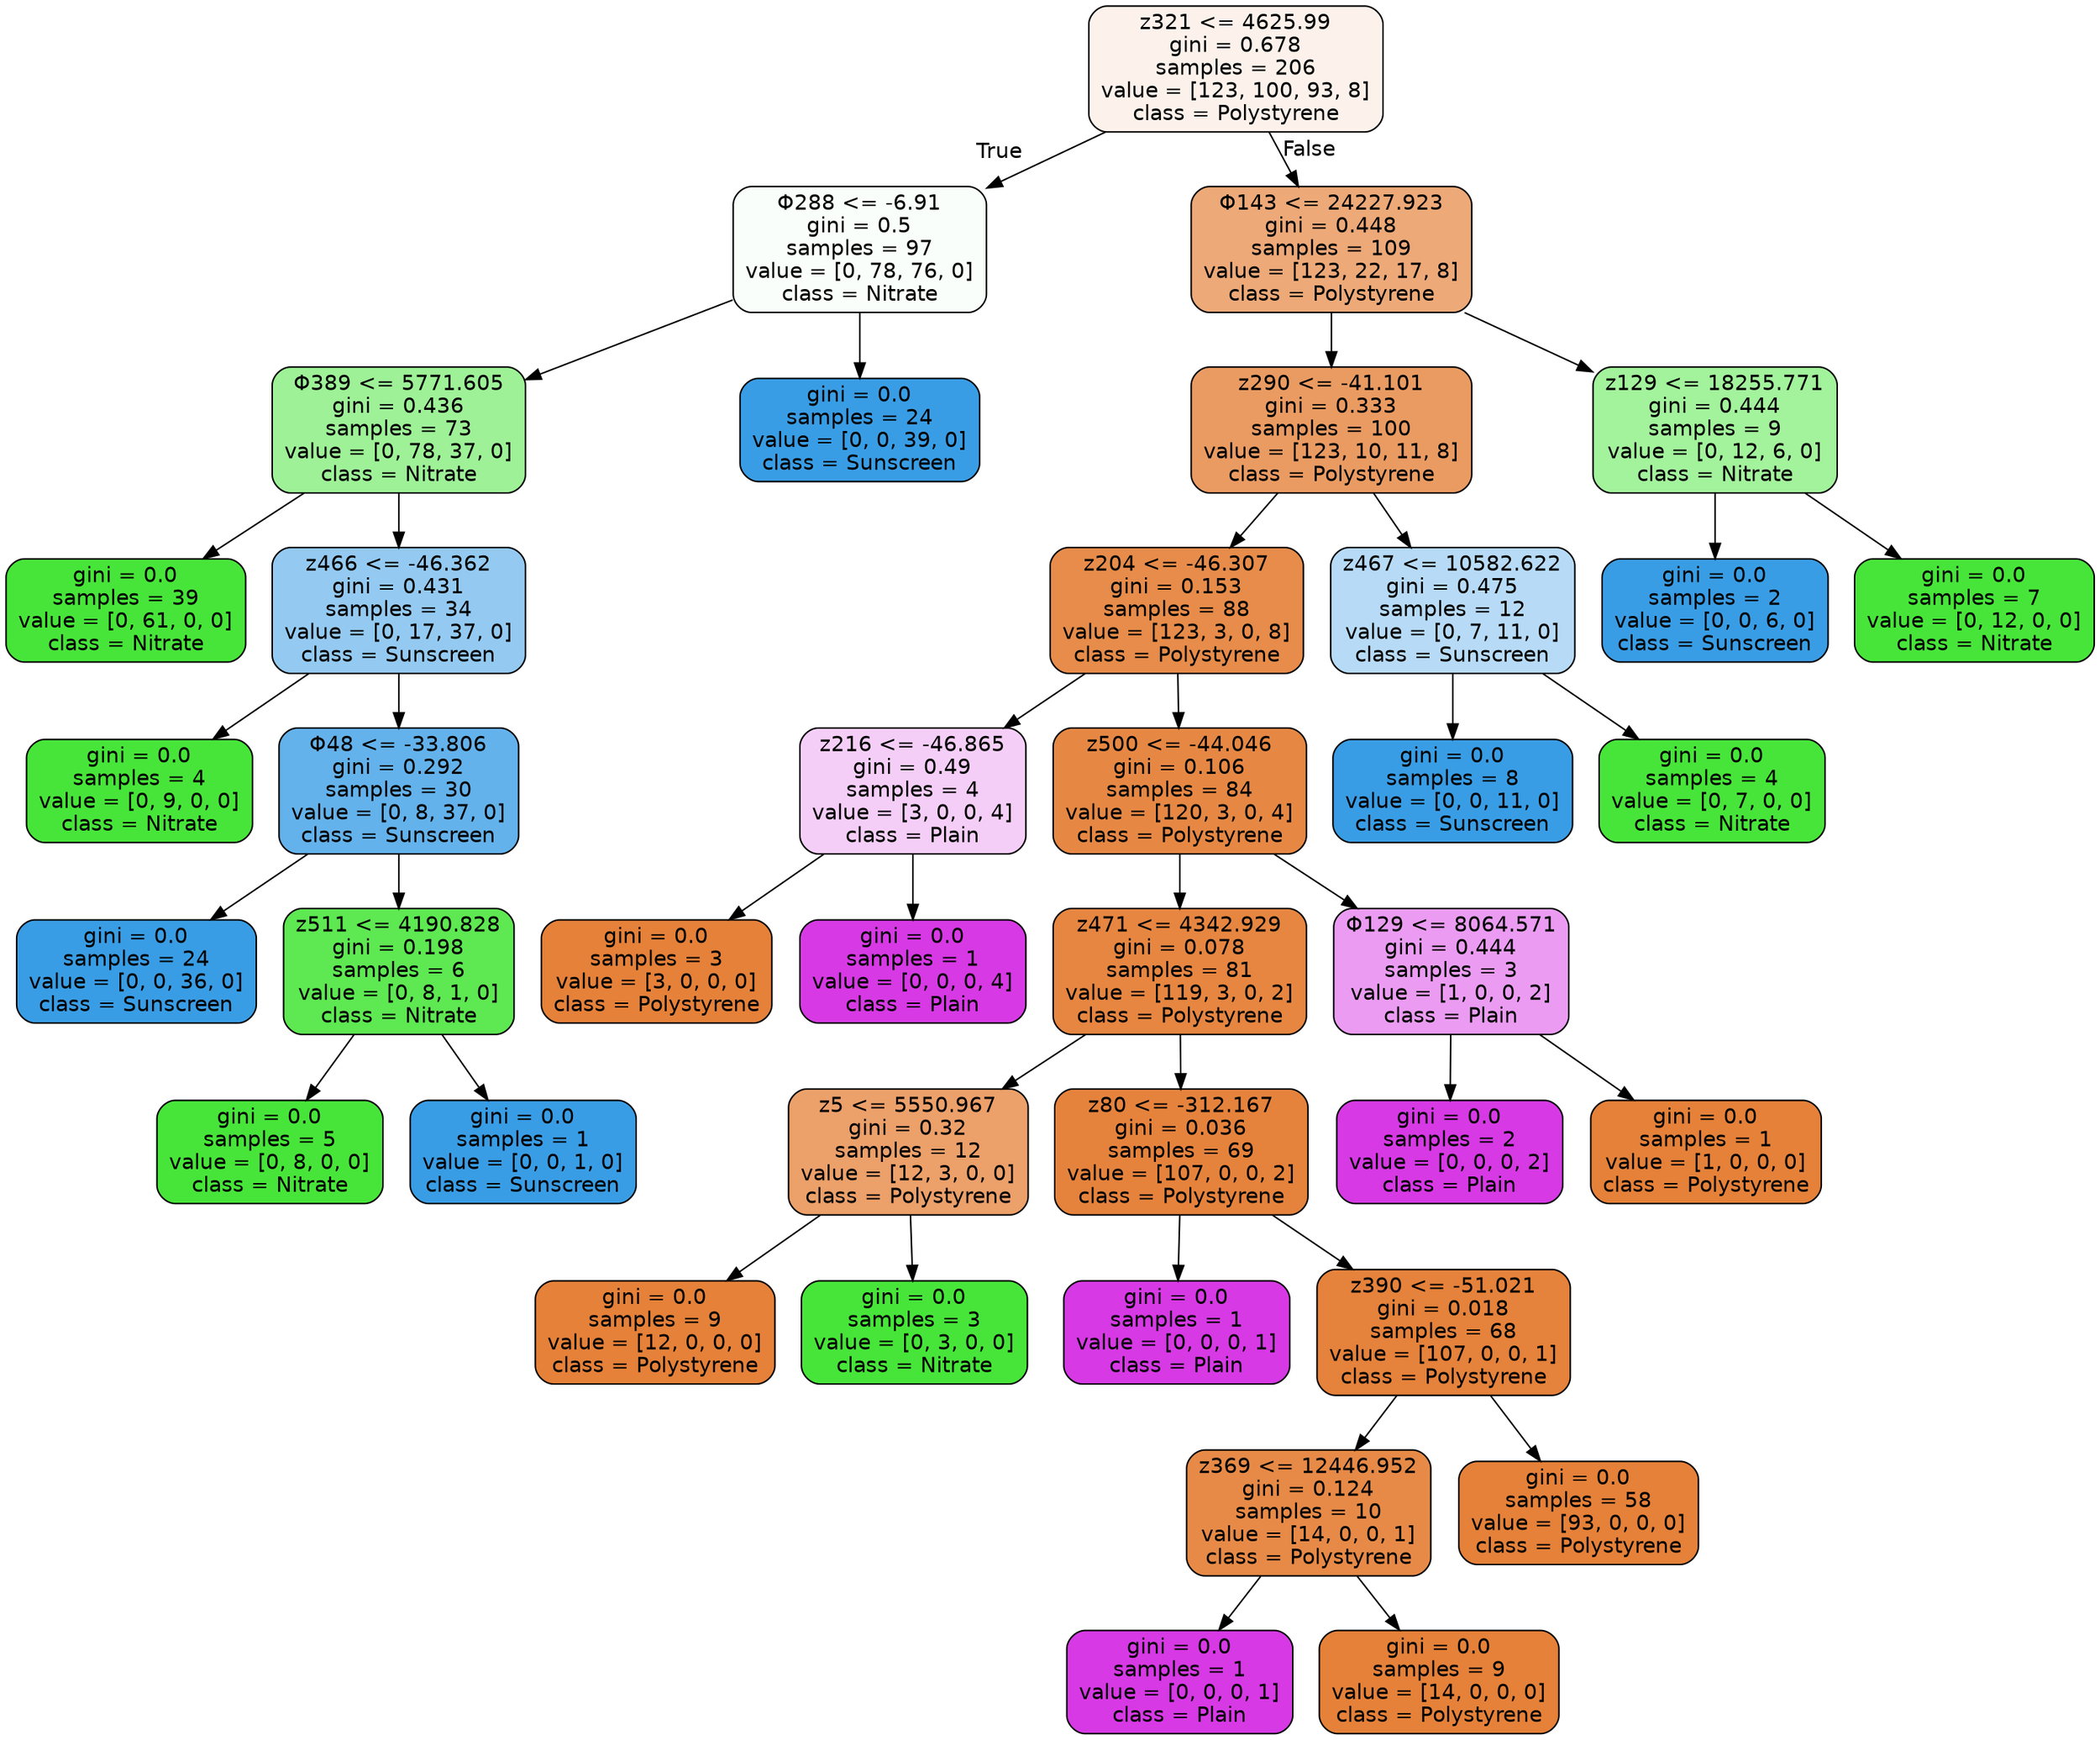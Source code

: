 digraph Tree {
node [shape=box, style="filled, rounded", color="black", fontname="helvetica"] ;
edge [fontname="helvetica"] ;
0 [label="z321 <= 4625.99\ngini = 0.678\nsamples = 206\nvalue = [123, 100, 93, 8]\nclass = Polystyrene", fillcolor="#fcf2eb"] ;
1 [label="Φ288 <= -6.91\ngini = 0.5\nsamples = 97\nvalue = [0, 78, 76, 0]\nclass = Nitrate", fillcolor="#fafefa"] ;
0 -> 1 [labeldistance=2.5, labelangle=45, headlabel="True"] ;
2 [label="Φ389 <= 5771.605\ngini = 0.436\nsamples = 73\nvalue = [0, 78, 37, 0]\nclass = Nitrate", fillcolor="#9ef197"] ;
1 -> 2 ;
3 [label="gini = 0.0\nsamples = 39\nvalue = [0, 61, 0, 0]\nclass = Nitrate", fillcolor="#47e539"] ;
2 -> 3 ;
4 [label="z466 <= -46.362\ngini = 0.431\nsamples = 34\nvalue = [0, 17, 37, 0]\nclass = Sunscreen", fillcolor="#94caf1"] ;
2 -> 4 ;
5 [label="gini = 0.0\nsamples = 4\nvalue = [0, 9, 0, 0]\nclass = Nitrate", fillcolor="#47e539"] ;
4 -> 5 ;
6 [label="Φ48 <= -33.806\ngini = 0.292\nsamples = 30\nvalue = [0, 8, 37, 0]\nclass = Sunscreen", fillcolor="#64b2eb"] ;
4 -> 6 ;
7 [label="gini = 0.0\nsamples = 24\nvalue = [0, 0, 36, 0]\nclass = Sunscreen", fillcolor="#399de5"] ;
6 -> 7 ;
8 [label="z511 <= 4190.828\ngini = 0.198\nsamples = 6\nvalue = [0, 8, 1, 0]\nclass = Nitrate", fillcolor="#5ee852"] ;
6 -> 8 ;
9 [label="gini = 0.0\nsamples = 5\nvalue = [0, 8, 0, 0]\nclass = Nitrate", fillcolor="#47e539"] ;
8 -> 9 ;
10 [label="gini = 0.0\nsamples = 1\nvalue = [0, 0, 1, 0]\nclass = Sunscreen", fillcolor="#399de5"] ;
8 -> 10 ;
11 [label="gini = 0.0\nsamples = 24\nvalue = [0, 0, 39, 0]\nclass = Sunscreen", fillcolor="#399de5"] ;
1 -> 11 ;
12 [label="Φ143 <= 24227.923\ngini = 0.448\nsamples = 109\nvalue = [123, 22, 17, 8]\nclass = Polystyrene", fillcolor="#eda978"] ;
0 -> 12 [labeldistance=2.5, labelangle=-45, headlabel="False"] ;
13 [label="z290 <= -41.101\ngini = 0.333\nsamples = 100\nvalue = [123, 10, 11, 8]\nclass = Polystyrene", fillcolor="#ea9b62"] ;
12 -> 13 ;
14 [label="z204 <= -46.307\ngini = 0.153\nsamples = 88\nvalue = [123, 3, 0, 8]\nclass = Polystyrene", fillcolor="#e78c4a"] ;
13 -> 14 ;
15 [label="z216 <= -46.865\ngini = 0.49\nsamples = 4\nvalue = [3, 0, 0, 4]\nclass = Plain", fillcolor="#f5cef8"] ;
14 -> 15 ;
16 [label="gini = 0.0\nsamples = 3\nvalue = [3, 0, 0, 0]\nclass = Polystyrene", fillcolor="#e58139"] ;
15 -> 16 ;
17 [label="gini = 0.0\nsamples = 1\nvalue = [0, 0, 0, 4]\nclass = Plain", fillcolor="#d739e5"] ;
15 -> 17 ;
18 [label="z500 <= -44.046\ngini = 0.106\nsamples = 84\nvalue = [120, 3, 0, 4]\nclass = Polystyrene", fillcolor="#e68844"] ;
14 -> 18 ;
19 [label="z471 <= 4342.929\ngini = 0.078\nsamples = 81\nvalue = [119, 3, 0, 2]\nclass = Polystyrene", fillcolor="#e68641"] ;
18 -> 19 ;
20 [label="z5 <= 5550.967\ngini = 0.32\nsamples = 12\nvalue = [12, 3, 0, 0]\nclass = Polystyrene", fillcolor="#eca06a"] ;
19 -> 20 ;
21 [label="gini = 0.0\nsamples = 9\nvalue = [12, 0, 0, 0]\nclass = Polystyrene", fillcolor="#e58139"] ;
20 -> 21 ;
22 [label="gini = 0.0\nsamples = 3\nvalue = [0, 3, 0, 0]\nclass = Nitrate", fillcolor="#47e539"] ;
20 -> 22 ;
23 [label="z80 <= -312.167\ngini = 0.036\nsamples = 69\nvalue = [107, 0, 0, 2]\nclass = Polystyrene", fillcolor="#e5833d"] ;
19 -> 23 ;
24 [label="gini = 0.0\nsamples = 1\nvalue = [0, 0, 0, 1]\nclass = Plain", fillcolor="#d739e5"] ;
23 -> 24 ;
25 [label="z390 <= -51.021\ngini = 0.018\nsamples = 68\nvalue = [107, 0, 0, 1]\nclass = Polystyrene", fillcolor="#e5823b"] ;
23 -> 25 ;
26 [label="z369 <= 12446.952\ngini = 0.124\nsamples = 10\nvalue = [14, 0, 0, 1]\nclass = Polystyrene", fillcolor="#e78a47"] ;
25 -> 26 ;
27 [label="gini = 0.0\nsamples = 1\nvalue = [0, 0, 0, 1]\nclass = Plain", fillcolor="#d739e5"] ;
26 -> 27 ;
28 [label="gini = 0.0\nsamples = 9\nvalue = [14, 0, 0, 0]\nclass = Polystyrene", fillcolor="#e58139"] ;
26 -> 28 ;
29 [label="gini = 0.0\nsamples = 58\nvalue = [93, 0, 0, 0]\nclass = Polystyrene", fillcolor="#e58139"] ;
25 -> 29 ;
30 [label="Φ129 <= 8064.571\ngini = 0.444\nsamples = 3\nvalue = [1, 0, 0, 2]\nclass = Plain", fillcolor="#eb9cf2"] ;
18 -> 30 ;
31 [label="gini = 0.0\nsamples = 2\nvalue = [0, 0, 0, 2]\nclass = Plain", fillcolor="#d739e5"] ;
30 -> 31 ;
32 [label="gini = 0.0\nsamples = 1\nvalue = [1, 0, 0, 0]\nclass = Polystyrene", fillcolor="#e58139"] ;
30 -> 32 ;
33 [label="z467 <= 10582.622\ngini = 0.475\nsamples = 12\nvalue = [0, 7, 11, 0]\nclass = Sunscreen", fillcolor="#b7dbf6"] ;
13 -> 33 ;
34 [label="gini = 0.0\nsamples = 8\nvalue = [0, 0, 11, 0]\nclass = Sunscreen", fillcolor="#399de5"] ;
33 -> 34 ;
35 [label="gini = 0.0\nsamples = 4\nvalue = [0, 7, 0, 0]\nclass = Nitrate", fillcolor="#47e539"] ;
33 -> 35 ;
36 [label="z129 <= 18255.771\ngini = 0.444\nsamples = 9\nvalue = [0, 12, 6, 0]\nclass = Nitrate", fillcolor="#a3f29c"] ;
12 -> 36 ;
37 [label="gini = 0.0\nsamples = 2\nvalue = [0, 0, 6, 0]\nclass = Sunscreen", fillcolor="#399de5"] ;
36 -> 37 ;
38 [label="gini = 0.0\nsamples = 7\nvalue = [0, 12, 0, 0]\nclass = Nitrate", fillcolor="#47e539"] ;
36 -> 38 ;
}